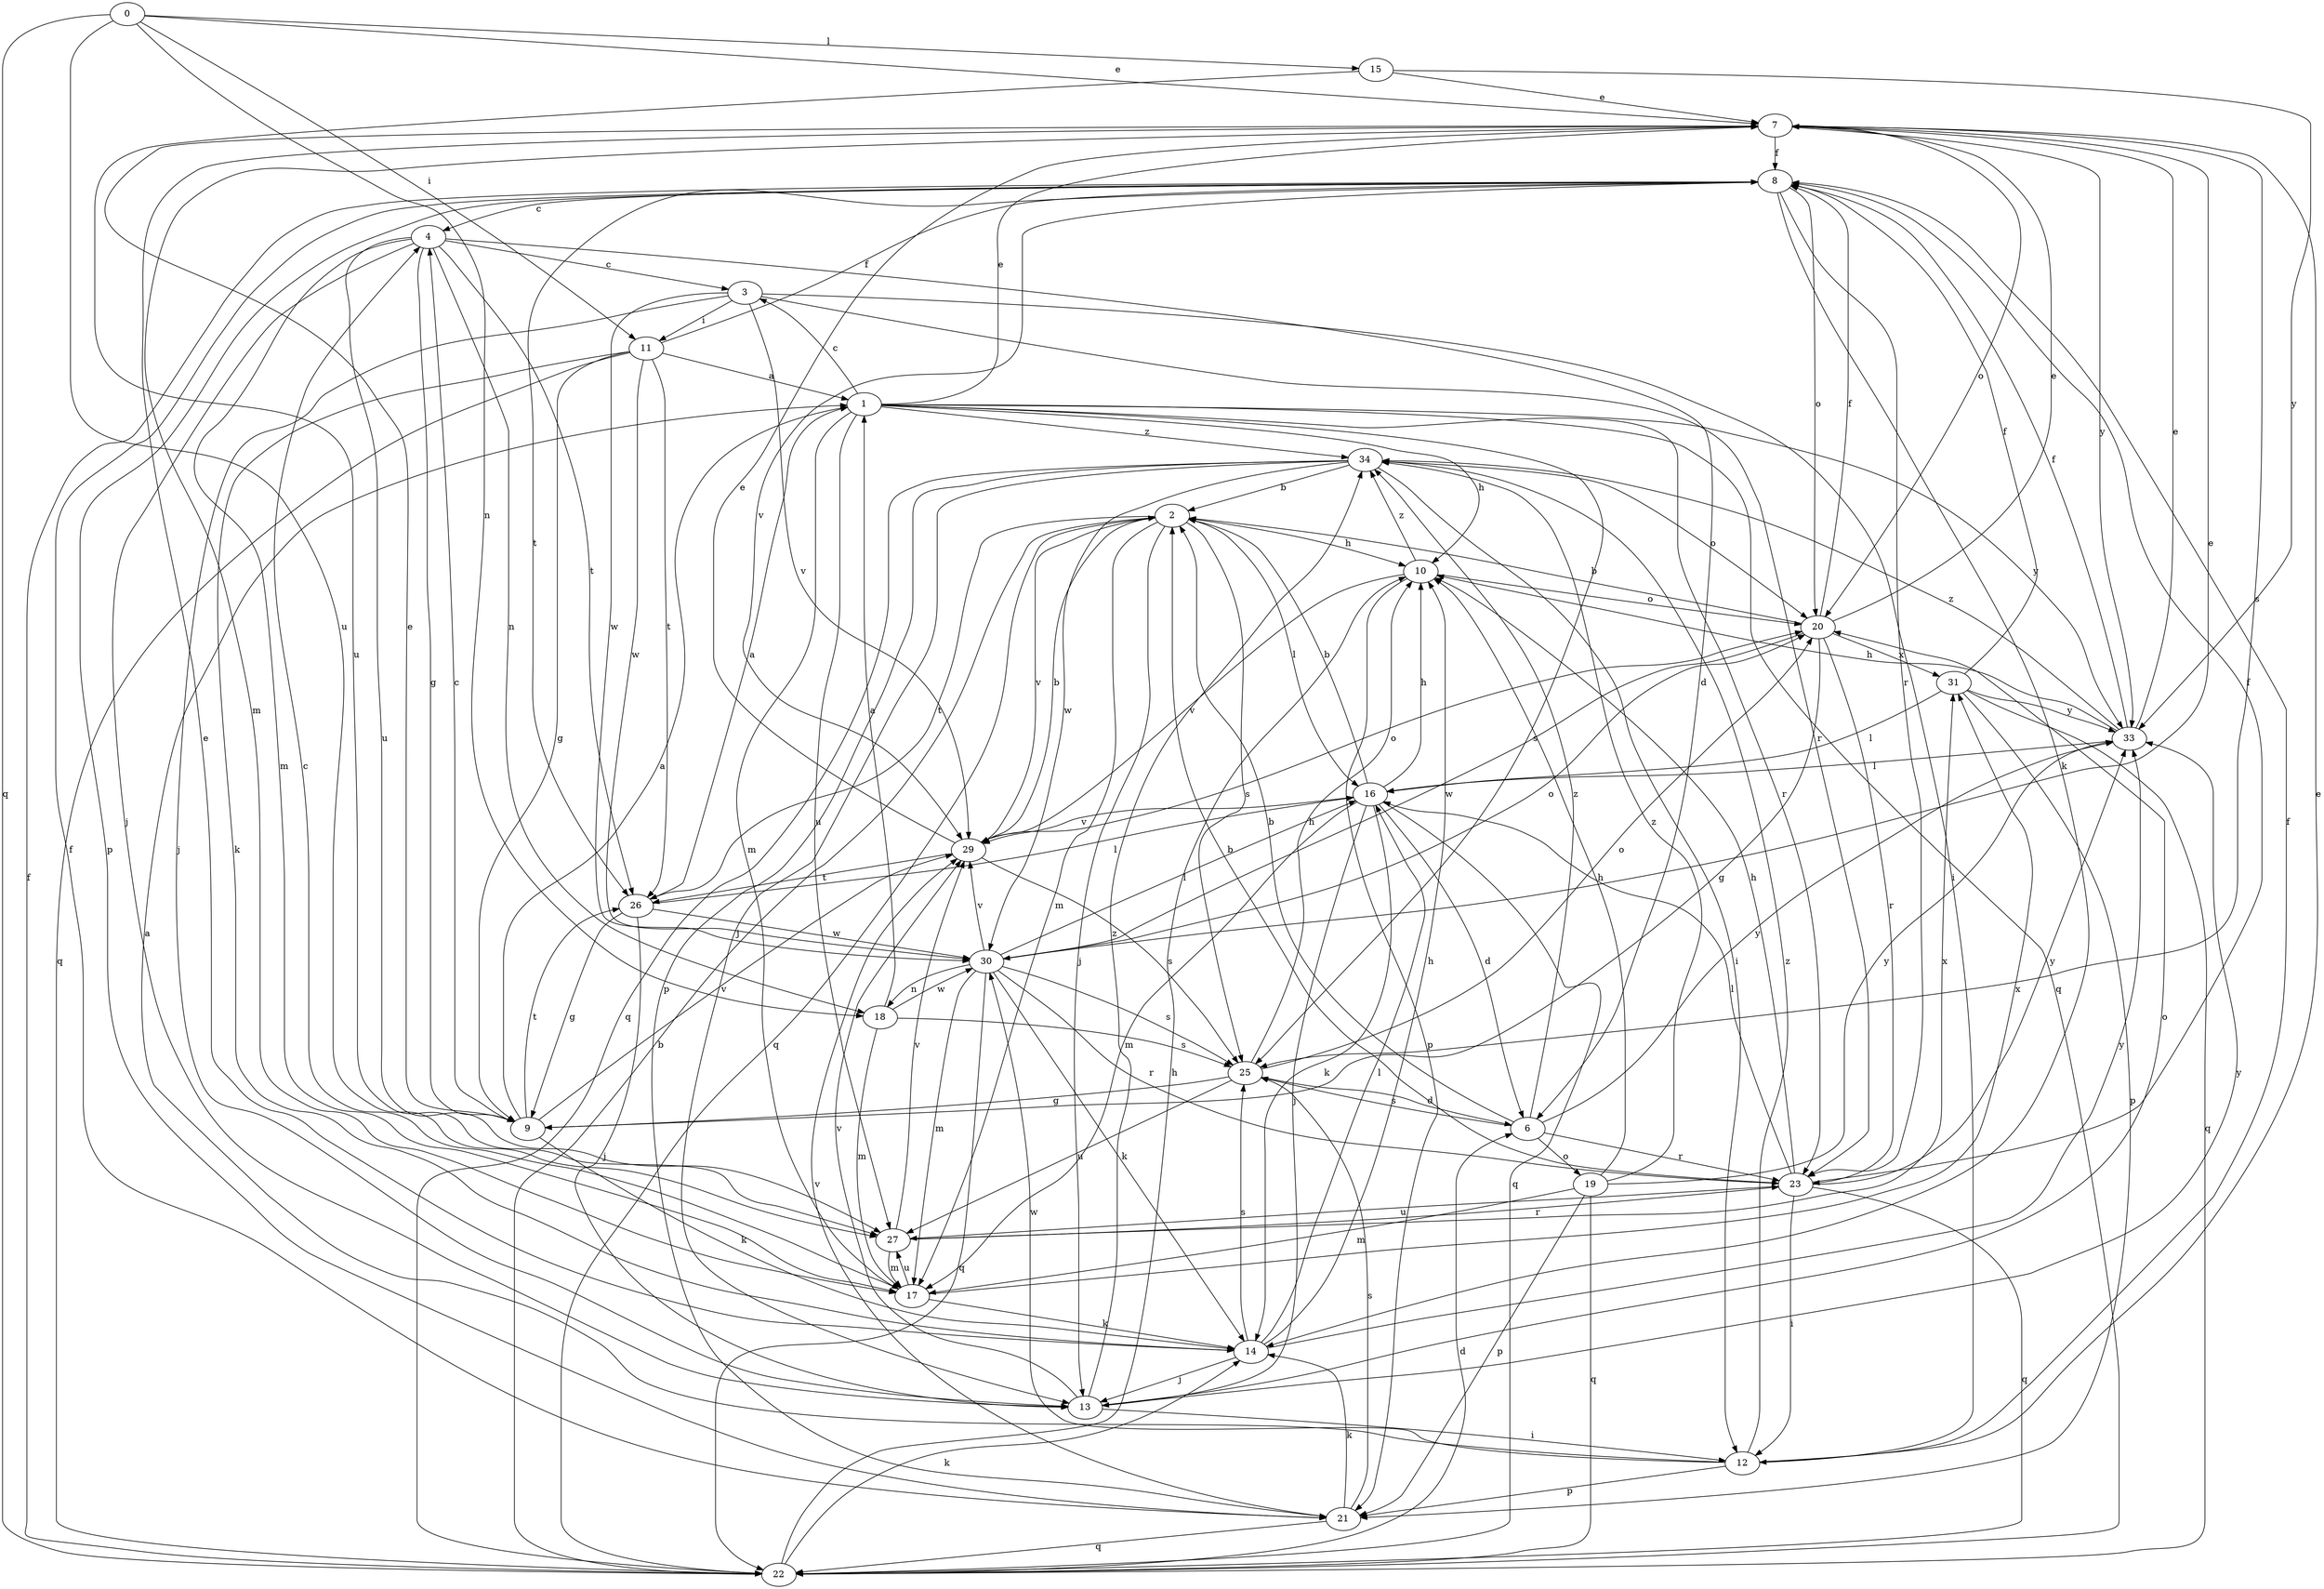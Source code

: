 strict digraph  {
0;
1;
2;
3;
4;
6;
7;
8;
9;
10;
11;
12;
13;
14;
15;
16;
17;
18;
19;
20;
21;
22;
23;
25;
26;
27;
29;
30;
31;
33;
34;
0 -> 7  [label=e];
0 -> 11  [label=i];
0 -> 15  [label=l];
0 -> 18  [label=n];
0 -> 22  [label=q];
0 -> 27  [label=u];
1 -> 3  [label=c];
1 -> 7  [label=e];
1 -> 10  [label=h];
1 -> 17  [label=m];
1 -> 22  [label=q];
1 -> 23  [label=r];
1 -> 25  [label=s];
1 -> 27  [label=u];
1 -> 33  [label=y];
1 -> 34  [label=z];
2 -> 10  [label=h];
2 -> 13  [label=j];
2 -> 16  [label=l];
2 -> 17  [label=m];
2 -> 22  [label=q];
2 -> 25  [label=s];
2 -> 26  [label=t];
2 -> 29  [label=v];
3 -> 11  [label=i];
3 -> 12  [label=i];
3 -> 13  [label=j];
3 -> 23  [label=r];
3 -> 29  [label=v];
3 -> 30  [label=w];
4 -> 3  [label=c];
4 -> 6  [label=d];
4 -> 9  [label=g];
4 -> 13  [label=j];
4 -> 17  [label=m];
4 -> 18  [label=n];
4 -> 26  [label=t];
4 -> 27  [label=u];
6 -> 2  [label=b];
6 -> 19  [label=o];
6 -> 23  [label=r];
6 -> 25  [label=s];
6 -> 33  [label=y];
6 -> 34  [label=z];
7 -> 8  [label=f];
7 -> 17  [label=m];
7 -> 20  [label=o];
7 -> 25  [label=s];
7 -> 33  [label=y];
8 -> 4  [label=c];
8 -> 14  [label=k];
8 -> 20  [label=o];
8 -> 21  [label=p];
8 -> 23  [label=r];
8 -> 26  [label=t];
8 -> 29  [label=v];
9 -> 1  [label=a];
9 -> 4  [label=c];
9 -> 7  [label=e];
9 -> 14  [label=k];
9 -> 26  [label=t];
9 -> 29  [label=v];
10 -> 20  [label=o];
10 -> 21  [label=p];
10 -> 29  [label=v];
10 -> 34  [label=z];
11 -> 1  [label=a];
11 -> 8  [label=f];
11 -> 9  [label=g];
11 -> 14  [label=k];
11 -> 22  [label=q];
11 -> 26  [label=t];
11 -> 30  [label=w];
12 -> 1  [label=a];
12 -> 7  [label=e];
12 -> 8  [label=f];
12 -> 21  [label=p];
12 -> 30  [label=w];
12 -> 34  [label=z];
13 -> 12  [label=i];
13 -> 20  [label=o];
13 -> 29  [label=v];
13 -> 33  [label=y];
13 -> 34  [label=z];
14 -> 7  [label=e];
14 -> 10  [label=h];
14 -> 13  [label=j];
14 -> 16  [label=l];
14 -> 25  [label=s];
14 -> 33  [label=y];
15 -> 7  [label=e];
15 -> 27  [label=u];
15 -> 33  [label=y];
16 -> 2  [label=b];
16 -> 6  [label=d];
16 -> 10  [label=h];
16 -> 13  [label=j];
16 -> 14  [label=k];
16 -> 17  [label=m];
16 -> 22  [label=q];
16 -> 29  [label=v];
17 -> 4  [label=c];
17 -> 14  [label=k];
17 -> 27  [label=u];
17 -> 31  [label=x];
18 -> 1  [label=a];
18 -> 17  [label=m];
18 -> 25  [label=s];
18 -> 30  [label=w];
19 -> 10  [label=h];
19 -> 17  [label=m];
19 -> 21  [label=p];
19 -> 22  [label=q];
19 -> 33  [label=y];
19 -> 34  [label=z];
20 -> 2  [label=b];
20 -> 7  [label=e];
20 -> 8  [label=f];
20 -> 9  [label=g];
20 -> 23  [label=r];
20 -> 30  [label=w];
20 -> 31  [label=x];
21 -> 8  [label=f];
21 -> 14  [label=k];
21 -> 22  [label=q];
21 -> 25  [label=s];
21 -> 29  [label=v];
22 -> 2  [label=b];
22 -> 6  [label=d];
22 -> 8  [label=f];
22 -> 10  [label=h];
22 -> 14  [label=k];
23 -> 2  [label=b];
23 -> 8  [label=f];
23 -> 10  [label=h];
23 -> 12  [label=i];
23 -> 16  [label=l];
23 -> 22  [label=q];
23 -> 27  [label=u];
23 -> 33  [label=y];
25 -> 6  [label=d];
25 -> 9  [label=g];
25 -> 10  [label=h];
25 -> 20  [label=o];
25 -> 27  [label=u];
26 -> 1  [label=a];
26 -> 9  [label=g];
26 -> 13  [label=j];
26 -> 16  [label=l];
26 -> 30  [label=w];
27 -> 17  [label=m];
27 -> 23  [label=r];
27 -> 29  [label=v];
27 -> 31  [label=x];
29 -> 2  [label=b];
29 -> 7  [label=e];
29 -> 20  [label=o];
29 -> 25  [label=s];
29 -> 26  [label=t];
30 -> 7  [label=e];
30 -> 14  [label=k];
30 -> 16  [label=l];
30 -> 17  [label=m];
30 -> 18  [label=n];
30 -> 20  [label=o];
30 -> 22  [label=q];
30 -> 23  [label=r];
30 -> 25  [label=s];
30 -> 29  [label=v];
31 -> 8  [label=f];
31 -> 16  [label=l];
31 -> 21  [label=p];
31 -> 22  [label=q];
31 -> 33  [label=y];
33 -> 7  [label=e];
33 -> 8  [label=f];
33 -> 10  [label=h];
33 -> 16  [label=l];
33 -> 34  [label=z];
34 -> 2  [label=b];
34 -> 12  [label=i];
34 -> 13  [label=j];
34 -> 20  [label=o];
34 -> 21  [label=p];
34 -> 22  [label=q];
34 -> 30  [label=w];
}
